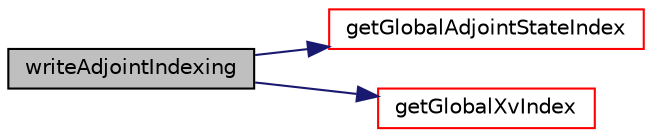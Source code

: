 digraph "writeAdjointIndexing"
{
  bgcolor="transparent";
  edge [fontname="Helvetica",fontsize="10",labelfontname="Helvetica",labelfontsize="10"];
  node [fontname="Helvetica",fontsize="10",shape=record];
  rankdir="LR";
  Node24 [label="writeAdjointIndexing",height=0.2,width=0.4,color="black", fillcolor="grey75", style="filled", fontcolor="black"];
  Node24 -> Node25 [color="midnightblue",fontsize="10",style="solid",fontname="Helvetica"];
  Node25 [label="getGlobalAdjointStateIndex",height=0.2,width=0.4,color="red",URL="$classFoam_1_1DAIndex.html#a06a1fcb98ee5f377d70e1d04b0e5dd61",tooltip="get global adjoint index for a given state name, cell/face indxI and its component (optional..."];
  Node24 -> Node28 [color="midnightblue",fontsize="10",style="solid",fontname="Helvetica"];
  Node28 [label="getGlobalXvIndex",height=0.2,width=0.4,color="red",URL="$classFoam_1_1DAIndex.html#ac9bf3fd02c9cf18a391d088fa6dee4f8",tooltip="get global Xv index for a given point index and coordinate component (x, y, or z) ..."];
}

